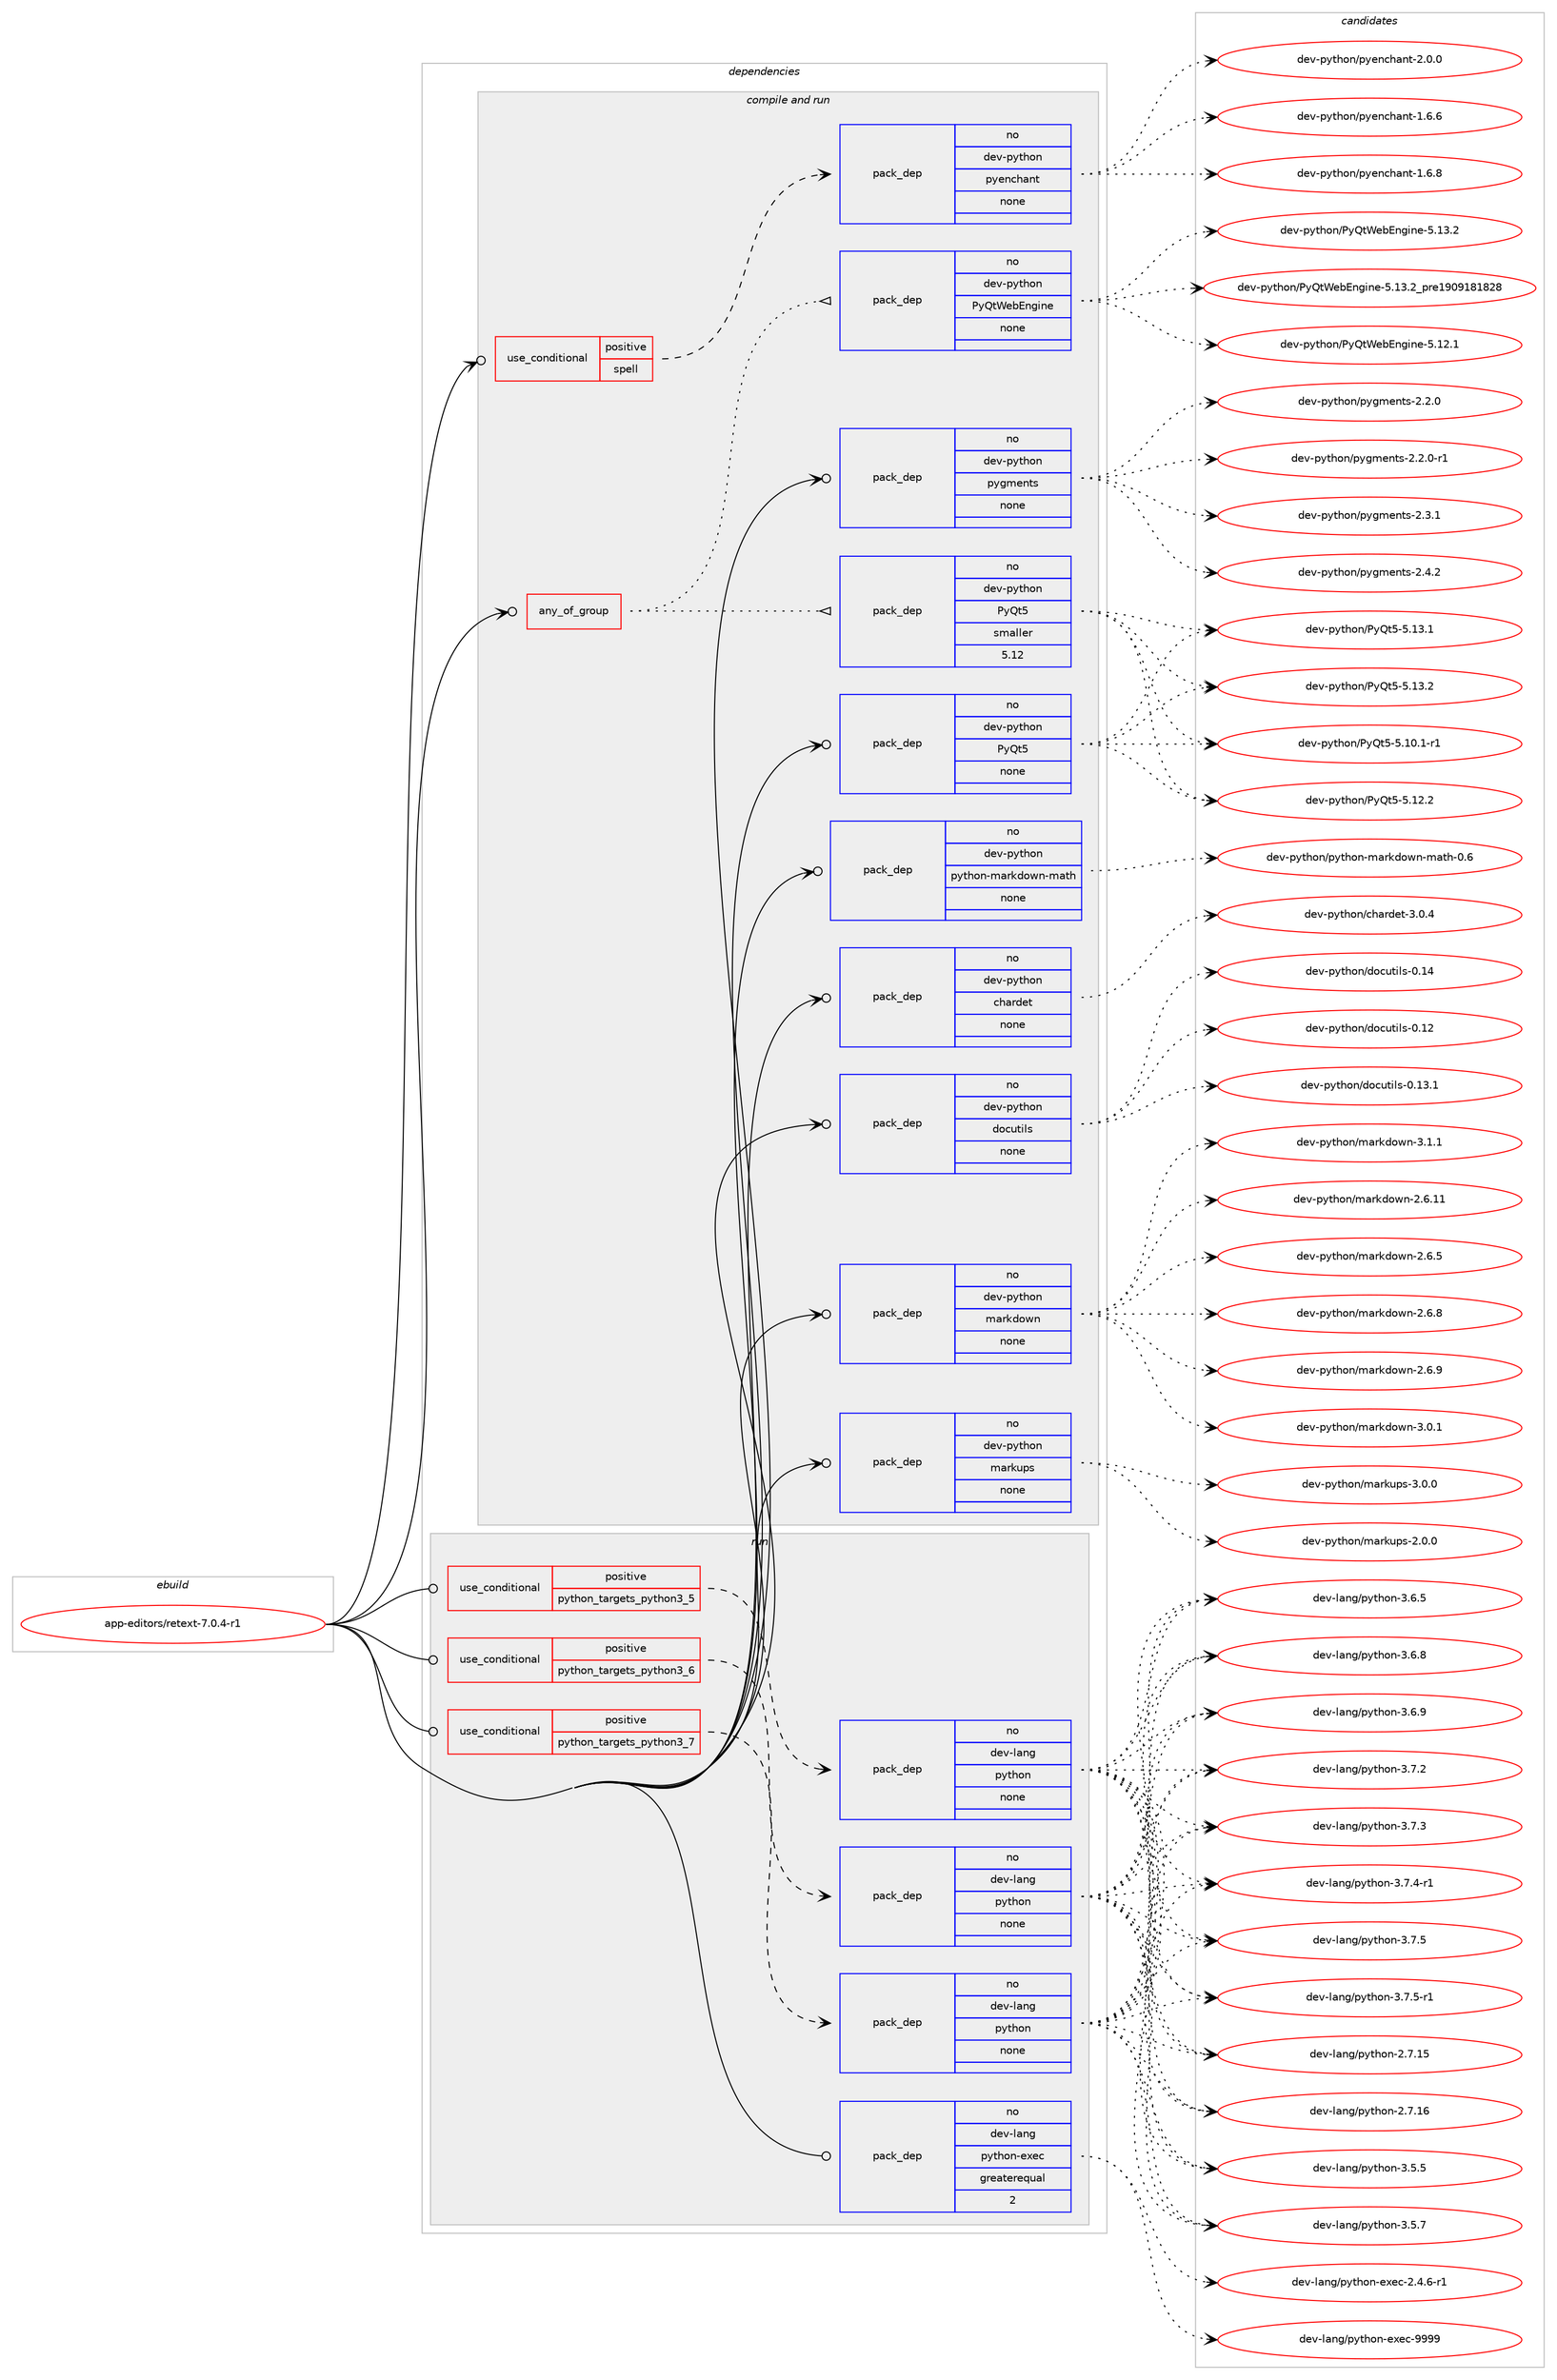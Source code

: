 digraph prolog {

# *************
# Graph options
# *************

newrank=true;
concentrate=true;
compound=true;
graph [rankdir=LR,fontname=Helvetica,fontsize=10,ranksep=1.5];#, ranksep=2.5, nodesep=0.2];
edge  [arrowhead=vee];
node  [fontname=Helvetica,fontsize=10];

# **********
# The ebuild
# **********

subgraph cluster_leftcol {
color=gray;
rank=same;
label=<<i>ebuild</i>>;
id [label="app-editors/retext-7.0.4-r1", color=red, width=4, href="../app-editors/retext-7.0.4-r1.svg"];
}

# ****************
# The dependencies
# ****************

subgraph cluster_midcol {
color=gray;
label=<<i>dependencies</i>>;
subgraph cluster_compile {
fillcolor="#eeeeee";
style=filled;
label=<<i>compile</i>>;
}
subgraph cluster_compileandrun {
fillcolor="#eeeeee";
style=filled;
label=<<i>compile and run</i>>;
subgraph any8471 {
dependency481975 [label=<<TABLE BORDER="0" CELLBORDER="1" CELLSPACING="0" CELLPADDING="4"><TR><TD CELLPADDING="10">any_of_group</TD></TR></TABLE>>, shape=none, color=red];subgraph pack358373 {
dependency481976 [label=<<TABLE BORDER="0" CELLBORDER="1" CELLSPACING="0" CELLPADDING="4" WIDTH="220"><TR><TD ROWSPAN="6" CELLPADDING="30">pack_dep</TD></TR><TR><TD WIDTH="110">no</TD></TR><TR><TD>dev-python</TD></TR><TR><TD>PyQtWebEngine</TD></TR><TR><TD>none</TD></TR><TR><TD></TD></TR></TABLE>>, shape=none, color=blue];
}
dependency481975:e -> dependency481976:w [weight=20,style="dotted",arrowhead="oinv"];
subgraph pack358374 {
dependency481977 [label=<<TABLE BORDER="0" CELLBORDER="1" CELLSPACING="0" CELLPADDING="4" WIDTH="220"><TR><TD ROWSPAN="6" CELLPADDING="30">pack_dep</TD></TR><TR><TD WIDTH="110">no</TD></TR><TR><TD>dev-python</TD></TR><TR><TD>PyQt5</TD></TR><TR><TD>smaller</TD></TR><TR><TD>5.12</TD></TR></TABLE>>, shape=none, color=blue];
}
dependency481975:e -> dependency481977:w [weight=20,style="dotted",arrowhead="oinv"];
}
id:e -> dependency481975:w [weight=20,style="solid",arrowhead="odotvee"];
subgraph cond114825 {
dependency481978 [label=<<TABLE BORDER="0" CELLBORDER="1" CELLSPACING="0" CELLPADDING="4"><TR><TD ROWSPAN="3" CELLPADDING="10">use_conditional</TD></TR><TR><TD>positive</TD></TR><TR><TD>spell</TD></TR></TABLE>>, shape=none, color=red];
subgraph pack358375 {
dependency481979 [label=<<TABLE BORDER="0" CELLBORDER="1" CELLSPACING="0" CELLPADDING="4" WIDTH="220"><TR><TD ROWSPAN="6" CELLPADDING="30">pack_dep</TD></TR><TR><TD WIDTH="110">no</TD></TR><TR><TD>dev-python</TD></TR><TR><TD>pyenchant</TD></TR><TR><TD>none</TD></TR><TR><TD></TD></TR></TABLE>>, shape=none, color=blue];
}
dependency481978:e -> dependency481979:w [weight=20,style="dashed",arrowhead="vee"];
}
id:e -> dependency481978:w [weight=20,style="solid",arrowhead="odotvee"];
subgraph pack358376 {
dependency481980 [label=<<TABLE BORDER="0" CELLBORDER="1" CELLSPACING="0" CELLPADDING="4" WIDTH="220"><TR><TD ROWSPAN="6" CELLPADDING="30">pack_dep</TD></TR><TR><TD WIDTH="110">no</TD></TR><TR><TD>dev-python</TD></TR><TR><TD>PyQt5</TD></TR><TR><TD>none</TD></TR><TR><TD></TD></TR></TABLE>>, shape=none, color=blue];
}
id:e -> dependency481980:w [weight=20,style="solid",arrowhead="odotvee"];
subgraph pack358377 {
dependency481981 [label=<<TABLE BORDER="0" CELLBORDER="1" CELLSPACING="0" CELLPADDING="4" WIDTH="220"><TR><TD ROWSPAN="6" CELLPADDING="30">pack_dep</TD></TR><TR><TD WIDTH="110">no</TD></TR><TR><TD>dev-python</TD></TR><TR><TD>chardet</TD></TR><TR><TD>none</TD></TR><TR><TD></TD></TR></TABLE>>, shape=none, color=blue];
}
id:e -> dependency481981:w [weight=20,style="solid",arrowhead="odotvee"];
subgraph pack358378 {
dependency481982 [label=<<TABLE BORDER="0" CELLBORDER="1" CELLSPACING="0" CELLPADDING="4" WIDTH="220"><TR><TD ROWSPAN="6" CELLPADDING="30">pack_dep</TD></TR><TR><TD WIDTH="110">no</TD></TR><TR><TD>dev-python</TD></TR><TR><TD>docutils</TD></TR><TR><TD>none</TD></TR><TR><TD></TD></TR></TABLE>>, shape=none, color=blue];
}
id:e -> dependency481982:w [weight=20,style="solid",arrowhead="odotvee"];
subgraph pack358379 {
dependency481983 [label=<<TABLE BORDER="0" CELLBORDER="1" CELLSPACING="0" CELLPADDING="4" WIDTH="220"><TR><TD ROWSPAN="6" CELLPADDING="30">pack_dep</TD></TR><TR><TD WIDTH="110">no</TD></TR><TR><TD>dev-python</TD></TR><TR><TD>markdown</TD></TR><TR><TD>none</TD></TR><TR><TD></TD></TR></TABLE>>, shape=none, color=blue];
}
id:e -> dependency481983:w [weight=20,style="solid",arrowhead="odotvee"];
subgraph pack358380 {
dependency481984 [label=<<TABLE BORDER="0" CELLBORDER="1" CELLSPACING="0" CELLPADDING="4" WIDTH="220"><TR><TD ROWSPAN="6" CELLPADDING="30">pack_dep</TD></TR><TR><TD WIDTH="110">no</TD></TR><TR><TD>dev-python</TD></TR><TR><TD>markups</TD></TR><TR><TD>none</TD></TR><TR><TD></TD></TR></TABLE>>, shape=none, color=blue];
}
id:e -> dependency481984:w [weight=20,style="solid",arrowhead="odotvee"];
subgraph pack358381 {
dependency481985 [label=<<TABLE BORDER="0" CELLBORDER="1" CELLSPACING="0" CELLPADDING="4" WIDTH="220"><TR><TD ROWSPAN="6" CELLPADDING="30">pack_dep</TD></TR><TR><TD WIDTH="110">no</TD></TR><TR><TD>dev-python</TD></TR><TR><TD>pygments</TD></TR><TR><TD>none</TD></TR><TR><TD></TD></TR></TABLE>>, shape=none, color=blue];
}
id:e -> dependency481985:w [weight=20,style="solid",arrowhead="odotvee"];
subgraph pack358382 {
dependency481986 [label=<<TABLE BORDER="0" CELLBORDER="1" CELLSPACING="0" CELLPADDING="4" WIDTH="220"><TR><TD ROWSPAN="6" CELLPADDING="30">pack_dep</TD></TR><TR><TD WIDTH="110">no</TD></TR><TR><TD>dev-python</TD></TR><TR><TD>python-markdown-math</TD></TR><TR><TD>none</TD></TR><TR><TD></TD></TR></TABLE>>, shape=none, color=blue];
}
id:e -> dependency481986:w [weight=20,style="solid",arrowhead="odotvee"];
}
subgraph cluster_run {
fillcolor="#eeeeee";
style=filled;
label=<<i>run</i>>;
subgraph cond114826 {
dependency481987 [label=<<TABLE BORDER="0" CELLBORDER="1" CELLSPACING="0" CELLPADDING="4"><TR><TD ROWSPAN="3" CELLPADDING="10">use_conditional</TD></TR><TR><TD>positive</TD></TR><TR><TD>python_targets_python3_5</TD></TR></TABLE>>, shape=none, color=red];
subgraph pack358383 {
dependency481988 [label=<<TABLE BORDER="0" CELLBORDER="1" CELLSPACING="0" CELLPADDING="4" WIDTH="220"><TR><TD ROWSPAN="6" CELLPADDING="30">pack_dep</TD></TR><TR><TD WIDTH="110">no</TD></TR><TR><TD>dev-lang</TD></TR><TR><TD>python</TD></TR><TR><TD>none</TD></TR><TR><TD></TD></TR></TABLE>>, shape=none, color=blue];
}
dependency481987:e -> dependency481988:w [weight=20,style="dashed",arrowhead="vee"];
}
id:e -> dependency481987:w [weight=20,style="solid",arrowhead="odot"];
subgraph cond114827 {
dependency481989 [label=<<TABLE BORDER="0" CELLBORDER="1" CELLSPACING="0" CELLPADDING="4"><TR><TD ROWSPAN="3" CELLPADDING="10">use_conditional</TD></TR><TR><TD>positive</TD></TR><TR><TD>python_targets_python3_6</TD></TR></TABLE>>, shape=none, color=red];
subgraph pack358384 {
dependency481990 [label=<<TABLE BORDER="0" CELLBORDER="1" CELLSPACING="0" CELLPADDING="4" WIDTH="220"><TR><TD ROWSPAN="6" CELLPADDING="30">pack_dep</TD></TR><TR><TD WIDTH="110">no</TD></TR><TR><TD>dev-lang</TD></TR><TR><TD>python</TD></TR><TR><TD>none</TD></TR><TR><TD></TD></TR></TABLE>>, shape=none, color=blue];
}
dependency481989:e -> dependency481990:w [weight=20,style="dashed",arrowhead="vee"];
}
id:e -> dependency481989:w [weight=20,style="solid",arrowhead="odot"];
subgraph cond114828 {
dependency481991 [label=<<TABLE BORDER="0" CELLBORDER="1" CELLSPACING="0" CELLPADDING="4"><TR><TD ROWSPAN="3" CELLPADDING="10">use_conditional</TD></TR><TR><TD>positive</TD></TR><TR><TD>python_targets_python3_7</TD></TR></TABLE>>, shape=none, color=red];
subgraph pack358385 {
dependency481992 [label=<<TABLE BORDER="0" CELLBORDER="1" CELLSPACING="0" CELLPADDING="4" WIDTH="220"><TR><TD ROWSPAN="6" CELLPADDING="30">pack_dep</TD></TR><TR><TD WIDTH="110">no</TD></TR><TR><TD>dev-lang</TD></TR><TR><TD>python</TD></TR><TR><TD>none</TD></TR><TR><TD></TD></TR></TABLE>>, shape=none, color=blue];
}
dependency481991:e -> dependency481992:w [weight=20,style="dashed",arrowhead="vee"];
}
id:e -> dependency481991:w [weight=20,style="solid",arrowhead="odot"];
subgraph pack358386 {
dependency481993 [label=<<TABLE BORDER="0" CELLBORDER="1" CELLSPACING="0" CELLPADDING="4" WIDTH="220"><TR><TD ROWSPAN="6" CELLPADDING="30">pack_dep</TD></TR><TR><TD WIDTH="110">no</TD></TR><TR><TD>dev-lang</TD></TR><TR><TD>python-exec</TD></TR><TR><TD>greaterequal</TD></TR><TR><TD>2</TD></TR></TABLE>>, shape=none, color=blue];
}
id:e -> dependency481993:w [weight=20,style="solid",arrowhead="odot"];
}
}

# **************
# The candidates
# **************

subgraph cluster_choices {
rank=same;
color=gray;
label=<<i>candidates</i>>;

subgraph choice358373 {
color=black;
nodesep=1;
choice1001011184511212111610411111047801218111687101986911010310511010145534649504649 [label="dev-python/PyQtWebEngine-5.12.1", color=red, width=4,href="../dev-python/PyQtWebEngine-5.12.1.svg"];
choice1001011184511212111610411111047801218111687101986911010310511010145534649514650 [label="dev-python/PyQtWebEngine-5.13.2", color=red, width=4,href="../dev-python/PyQtWebEngine-5.13.2.svg"];
choice10010111845112121116104111110478012181116871019869110103105110101455346495146509511211410149574857495649565056 [label="dev-python/PyQtWebEngine-5.13.2_pre1909181828", color=red, width=4,href="../dev-python/PyQtWebEngine-5.13.2_pre1909181828.svg"];
dependency481976:e -> choice1001011184511212111610411111047801218111687101986911010310511010145534649504649:w [style=dotted,weight="100"];
dependency481976:e -> choice1001011184511212111610411111047801218111687101986911010310511010145534649514650:w [style=dotted,weight="100"];
dependency481976:e -> choice10010111845112121116104111110478012181116871019869110103105110101455346495146509511211410149574857495649565056:w [style=dotted,weight="100"];
}
subgraph choice358374 {
color=black;
nodesep=1;
choice1001011184511212111610411111047801218111653455346494846494511449 [label="dev-python/PyQt5-5.10.1-r1", color=red, width=4,href="../dev-python/PyQt5-5.10.1-r1.svg"];
choice100101118451121211161041111104780121811165345534649504650 [label="dev-python/PyQt5-5.12.2", color=red, width=4,href="../dev-python/PyQt5-5.12.2.svg"];
choice100101118451121211161041111104780121811165345534649514649 [label="dev-python/PyQt5-5.13.1", color=red, width=4,href="../dev-python/PyQt5-5.13.1.svg"];
choice100101118451121211161041111104780121811165345534649514650 [label="dev-python/PyQt5-5.13.2", color=red, width=4,href="../dev-python/PyQt5-5.13.2.svg"];
dependency481977:e -> choice1001011184511212111610411111047801218111653455346494846494511449:w [style=dotted,weight="100"];
dependency481977:e -> choice100101118451121211161041111104780121811165345534649504650:w [style=dotted,weight="100"];
dependency481977:e -> choice100101118451121211161041111104780121811165345534649514649:w [style=dotted,weight="100"];
dependency481977:e -> choice100101118451121211161041111104780121811165345534649514650:w [style=dotted,weight="100"];
}
subgraph choice358375 {
color=black;
nodesep=1;
choice10010111845112121116104111110471121211011109910497110116454946544654 [label="dev-python/pyenchant-1.6.6", color=red, width=4,href="../dev-python/pyenchant-1.6.6.svg"];
choice10010111845112121116104111110471121211011109910497110116454946544656 [label="dev-python/pyenchant-1.6.8", color=red, width=4,href="../dev-python/pyenchant-1.6.8.svg"];
choice10010111845112121116104111110471121211011109910497110116455046484648 [label="dev-python/pyenchant-2.0.0", color=red, width=4,href="../dev-python/pyenchant-2.0.0.svg"];
dependency481979:e -> choice10010111845112121116104111110471121211011109910497110116454946544654:w [style=dotted,weight="100"];
dependency481979:e -> choice10010111845112121116104111110471121211011109910497110116454946544656:w [style=dotted,weight="100"];
dependency481979:e -> choice10010111845112121116104111110471121211011109910497110116455046484648:w [style=dotted,weight="100"];
}
subgraph choice358376 {
color=black;
nodesep=1;
choice1001011184511212111610411111047801218111653455346494846494511449 [label="dev-python/PyQt5-5.10.1-r1", color=red, width=4,href="../dev-python/PyQt5-5.10.1-r1.svg"];
choice100101118451121211161041111104780121811165345534649504650 [label="dev-python/PyQt5-5.12.2", color=red, width=4,href="../dev-python/PyQt5-5.12.2.svg"];
choice100101118451121211161041111104780121811165345534649514649 [label="dev-python/PyQt5-5.13.1", color=red, width=4,href="../dev-python/PyQt5-5.13.1.svg"];
choice100101118451121211161041111104780121811165345534649514650 [label="dev-python/PyQt5-5.13.2", color=red, width=4,href="../dev-python/PyQt5-5.13.2.svg"];
dependency481980:e -> choice1001011184511212111610411111047801218111653455346494846494511449:w [style=dotted,weight="100"];
dependency481980:e -> choice100101118451121211161041111104780121811165345534649504650:w [style=dotted,weight="100"];
dependency481980:e -> choice100101118451121211161041111104780121811165345534649514649:w [style=dotted,weight="100"];
dependency481980:e -> choice100101118451121211161041111104780121811165345534649514650:w [style=dotted,weight="100"];
}
subgraph choice358377 {
color=black;
nodesep=1;
choice10010111845112121116104111110479910497114100101116455146484652 [label="dev-python/chardet-3.0.4", color=red, width=4,href="../dev-python/chardet-3.0.4.svg"];
dependency481981:e -> choice10010111845112121116104111110479910497114100101116455146484652:w [style=dotted,weight="100"];
}
subgraph choice358378 {
color=black;
nodesep=1;
choice1001011184511212111610411111047100111991171161051081154548464950 [label="dev-python/docutils-0.12", color=red, width=4,href="../dev-python/docutils-0.12.svg"];
choice10010111845112121116104111110471001119911711610510811545484649514649 [label="dev-python/docutils-0.13.1", color=red, width=4,href="../dev-python/docutils-0.13.1.svg"];
choice1001011184511212111610411111047100111991171161051081154548464952 [label="dev-python/docutils-0.14", color=red, width=4,href="../dev-python/docutils-0.14.svg"];
dependency481982:e -> choice1001011184511212111610411111047100111991171161051081154548464950:w [style=dotted,weight="100"];
dependency481982:e -> choice10010111845112121116104111110471001119911711610510811545484649514649:w [style=dotted,weight="100"];
dependency481982:e -> choice1001011184511212111610411111047100111991171161051081154548464952:w [style=dotted,weight="100"];
}
subgraph choice358379 {
color=black;
nodesep=1;
choice10010111845112121116104111110471099711410710011111911045504654464949 [label="dev-python/markdown-2.6.11", color=red, width=4,href="../dev-python/markdown-2.6.11.svg"];
choice100101118451121211161041111104710997114107100111119110455046544653 [label="dev-python/markdown-2.6.5", color=red, width=4,href="../dev-python/markdown-2.6.5.svg"];
choice100101118451121211161041111104710997114107100111119110455046544656 [label="dev-python/markdown-2.6.8", color=red, width=4,href="../dev-python/markdown-2.6.8.svg"];
choice100101118451121211161041111104710997114107100111119110455046544657 [label="dev-python/markdown-2.6.9", color=red, width=4,href="../dev-python/markdown-2.6.9.svg"];
choice100101118451121211161041111104710997114107100111119110455146484649 [label="dev-python/markdown-3.0.1", color=red, width=4,href="../dev-python/markdown-3.0.1.svg"];
choice100101118451121211161041111104710997114107100111119110455146494649 [label="dev-python/markdown-3.1.1", color=red, width=4,href="../dev-python/markdown-3.1.1.svg"];
dependency481983:e -> choice10010111845112121116104111110471099711410710011111911045504654464949:w [style=dotted,weight="100"];
dependency481983:e -> choice100101118451121211161041111104710997114107100111119110455046544653:w [style=dotted,weight="100"];
dependency481983:e -> choice100101118451121211161041111104710997114107100111119110455046544656:w [style=dotted,weight="100"];
dependency481983:e -> choice100101118451121211161041111104710997114107100111119110455046544657:w [style=dotted,weight="100"];
dependency481983:e -> choice100101118451121211161041111104710997114107100111119110455146484649:w [style=dotted,weight="100"];
dependency481983:e -> choice100101118451121211161041111104710997114107100111119110455146494649:w [style=dotted,weight="100"];
}
subgraph choice358380 {
color=black;
nodesep=1;
choice100101118451121211161041111104710997114107117112115455046484648 [label="dev-python/markups-2.0.0", color=red, width=4,href="../dev-python/markups-2.0.0.svg"];
choice100101118451121211161041111104710997114107117112115455146484648 [label="dev-python/markups-3.0.0", color=red, width=4,href="../dev-python/markups-3.0.0.svg"];
dependency481984:e -> choice100101118451121211161041111104710997114107117112115455046484648:w [style=dotted,weight="100"];
dependency481984:e -> choice100101118451121211161041111104710997114107117112115455146484648:w [style=dotted,weight="100"];
}
subgraph choice358381 {
color=black;
nodesep=1;
choice1001011184511212111610411111047112121103109101110116115455046504648 [label="dev-python/pygments-2.2.0", color=red, width=4,href="../dev-python/pygments-2.2.0.svg"];
choice10010111845112121116104111110471121211031091011101161154550465046484511449 [label="dev-python/pygments-2.2.0-r1", color=red, width=4,href="../dev-python/pygments-2.2.0-r1.svg"];
choice1001011184511212111610411111047112121103109101110116115455046514649 [label="dev-python/pygments-2.3.1", color=red, width=4,href="../dev-python/pygments-2.3.1.svg"];
choice1001011184511212111610411111047112121103109101110116115455046524650 [label="dev-python/pygments-2.4.2", color=red, width=4,href="../dev-python/pygments-2.4.2.svg"];
dependency481985:e -> choice1001011184511212111610411111047112121103109101110116115455046504648:w [style=dotted,weight="100"];
dependency481985:e -> choice10010111845112121116104111110471121211031091011101161154550465046484511449:w [style=dotted,weight="100"];
dependency481985:e -> choice1001011184511212111610411111047112121103109101110116115455046514649:w [style=dotted,weight="100"];
dependency481985:e -> choice1001011184511212111610411111047112121103109101110116115455046524650:w [style=dotted,weight="100"];
}
subgraph choice358382 {
color=black;
nodesep=1;
choice10010111845112121116104111110471121211161041111104510997114107100111119110451099711610445484654 [label="dev-python/python-markdown-math-0.6", color=red, width=4,href="../dev-python/python-markdown-math-0.6.svg"];
dependency481986:e -> choice10010111845112121116104111110471121211161041111104510997114107100111119110451099711610445484654:w [style=dotted,weight="100"];
}
subgraph choice358383 {
color=black;
nodesep=1;
choice10010111845108971101034711212111610411111045504655464953 [label="dev-lang/python-2.7.15", color=red, width=4,href="../dev-lang/python-2.7.15.svg"];
choice10010111845108971101034711212111610411111045504655464954 [label="dev-lang/python-2.7.16", color=red, width=4,href="../dev-lang/python-2.7.16.svg"];
choice100101118451089711010347112121116104111110455146534653 [label="dev-lang/python-3.5.5", color=red, width=4,href="../dev-lang/python-3.5.5.svg"];
choice100101118451089711010347112121116104111110455146534655 [label="dev-lang/python-3.5.7", color=red, width=4,href="../dev-lang/python-3.5.7.svg"];
choice100101118451089711010347112121116104111110455146544653 [label="dev-lang/python-3.6.5", color=red, width=4,href="../dev-lang/python-3.6.5.svg"];
choice100101118451089711010347112121116104111110455146544656 [label="dev-lang/python-3.6.8", color=red, width=4,href="../dev-lang/python-3.6.8.svg"];
choice100101118451089711010347112121116104111110455146544657 [label="dev-lang/python-3.6.9", color=red, width=4,href="../dev-lang/python-3.6.9.svg"];
choice100101118451089711010347112121116104111110455146554650 [label="dev-lang/python-3.7.2", color=red, width=4,href="../dev-lang/python-3.7.2.svg"];
choice100101118451089711010347112121116104111110455146554651 [label="dev-lang/python-3.7.3", color=red, width=4,href="../dev-lang/python-3.7.3.svg"];
choice1001011184510897110103471121211161041111104551465546524511449 [label="dev-lang/python-3.7.4-r1", color=red, width=4,href="../dev-lang/python-3.7.4-r1.svg"];
choice100101118451089711010347112121116104111110455146554653 [label="dev-lang/python-3.7.5", color=red, width=4,href="../dev-lang/python-3.7.5.svg"];
choice1001011184510897110103471121211161041111104551465546534511449 [label="dev-lang/python-3.7.5-r1", color=red, width=4,href="../dev-lang/python-3.7.5-r1.svg"];
dependency481988:e -> choice10010111845108971101034711212111610411111045504655464953:w [style=dotted,weight="100"];
dependency481988:e -> choice10010111845108971101034711212111610411111045504655464954:w [style=dotted,weight="100"];
dependency481988:e -> choice100101118451089711010347112121116104111110455146534653:w [style=dotted,weight="100"];
dependency481988:e -> choice100101118451089711010347112121116104111110455146534655:w [style=dotted,weight="100"];
dependency481988:e -> choice100101118451089711010347112121116104111110455146544653:w [style=dotted,weight="100"];
dependency481988:e -> choice100101118451089711010347112121116104111110455146544656:w [style=dotted,weight="100"];
dependency481988:e -> choice100101118451089711010347112121116104111110455146544657:w [style=dotted,weight="100"];
dependency481988:e -> choice100101118451089711010347112121116104111110455146554650:w [style=dotted,weight="100"];
dependency481988:e -> choice100101118451089711010347112121116104111110455146554651:w [style=dotted,weight="100"];
dependency481988:e -> choice1001011184510897110103471121211161041111104551465546524511449:w [style=dotted,weight="100"];
dependency481988:e -> choice100101118451089711010347112121116104111110455146554653:w [style=dotted,weight="100"];
dependency481988:e -> choice1001011184510897110103471121211161041111104551465546534511449:w [style=dotted,weight="100"];
}
subgraph choice358384 {
color=black;
nodesep=1;
choice10010111845108971101034711212111610411111045504655464953 [label="dev-lang/python-2.7.15", color=red, width=4,href="../dev-lang/python-2.7.15.svg"];
choice10010111845108971101034711212111610411111045504655464954 [label="dev-lang/python-2.7.16", color=red, width=4,href="../dev-lang/python-2.7.16.svg"];
choice100101118451089711010347112121116104111110455146534653 [label="dev-lang/python-3.5.5", color=red, width=4,href="../dev-lang/python-3.5.5.svg"];
choice100101118451089711010347112121116104111110455146534655 [label="dev-lang/python-3.5.7", color=red, width=4,href="../dev-lang/python-3.5.7.svg"];
choice100101118451089711010347112121116104111110455146544653 [label="dev-lang/python-3.6.5", color=red, width=4,href="../dev-lang/python-3.6.5.svg"];
choice100101118451089711010347112121116104111110455146544656 [label="dev-lang/python-3.6.8", color=red, width=4,href="../dev-lang/python-3.6.8.svg"];
choice100101118451089711010347112121116104111110455146544657 [label="dev-lang/python-3.6.9", color=red, width=4,href="../dev-lang/python-3.6.9.svg"];
choice100101118451089711010347112121116104111110455146554650 [label="dev-lang/python-3.7.2", color=red, width=4,href="../dev-lang/python-3.7.2.svg"];
choice100101118451089711010347112121116104111110455146554651 [label="dev-lang/python-3.7.3", color=red, width=4,href="../dev-lang/python-3.7.3.svg"];
choice1001011184510897110103471121211161041111104551465546524511449 [label="dev-lang/python-3.7.4-r1", color=red, width=4,href="../dev-lang/python-3.7.4-r1.svg"];
choice100101118451089711010347112121116104111110455146554653 [label="dev-lang/python-3.7.5", color=red, width=4,href="../dev-lang/python-3.7.5.svg"];
choice1001011184510897110103471121211161041111104551465546534511449 [label="dev-lang/python-3.7.5-r1", color=red, width=4,href="../dev-lang/python-3.7.5-r1.svg"];
dependency481990:e -> choice10010111845108971101034711212111610411111045504655464953:w [style=dotted,weight="100"];
dependency481990:e -> choice10010111845108971101034711212111610411111045504655464954:w [style=dotted,weight="100"];
dependency481990:e -> choice100101118451089711010347112121116104111110455146534653:w [style=dotted,weight="100"];
dependency481990:e -> choice100101118451089711010347112121116104111110455146534655:w [style=dotted,weight="100"];
dependency481990:e -> choice100101118451089711010347112121116104111110455146544653:w [style=dotted,weight="100"];
dependency481990:e -> choice100101118451089711010347112121116104111110455146544656:w [style=dotted,weight="100"];
dependency481990:e -> choice100101118451089711010347112121116104111110455146544657:w [style=dotted,weight="100"];
dependency481990:e -> choice100101118451089711010347112121116104111110455146554650:w [style=dotted,weight="100"];
dependency481990:e -> choice100101118451089711010347112121116104111110455146554651:w [style=dotted,weight="100"];
dependency481990:e -> choice1001011184510897110103471121211161041111104551465546524511449:w [style=dotted,weight="100"];
dependency481990:e -> choice100101118451089711010347112121116104111110455146554653:w [style=dotted,weight="100"];
dependency481990:e -> choice1001011184510897110103471121211161041111104551465546534511449:w [style=dotted,weight="100"];
}
subgraph choice358385 {
color=black;
nodesep=1;
choice10010111845108971101034711212111610411111045504655464953 [label="dev-lang/python-2.7.15", color=red, width=4,href="../dev-lang/python-2.7.15.svg"];
choice10010111845108971101034711212111610411111045504655464954 [label="dev-lang/python-2.7.16", color=red, width=4,href="../dev-lang/python-2.7.16.svg"];
choice100101118451089711010347112121116104111110455146534653 [label="dev-lang/python-3.5.5", color=red, width=4,href="../dev-lang/python-3.5.5.svg"];
choice100101118451089711010347112121116104111110455146534655 [label="dev-lang/python-3.5.7", color=red, width=4,href="../dev-lang/python-3.5.7.svg"];
choice100101118451089711010347112121116104111110455146544653 [label="dev-lang/python-3.6.5", color=red, width=4,href="../dev-lang/python-3.6.5.svg"];
choice100101118451089711010347112121116104111110455146544656 [label="dev-lang/python-3.6.8", color=red, width=4,href="../dev-lang/python-3.6.8.svg"];
choice100101118451089711010347112121116104111110455146544657 [label="dev-lang/python-3.6.9", color=red, width=4,href="../dev-lang/python-3.6.9.svg"];
choice100101118451089711010347112121116104111110455146554650 [label="dev-lang/python-3.7.2", color=red, width=4,href="../dev-lang/python-3.7.2.svg"];
choice100101118451089711010347112121116104111110455146554651 [label="dev-lang/python-3.7.3", color=red, width=4,href="../dev-lang/python-3.7.3.svg"];
choice1001011184510897110103471121211161041111104551465546524511449 [label="dev-lang/python-3.7.4-r1", color=red, width=4,href="../dev-lang/python-3.7.4-r1.svg"];
choice100101118451089711010347112121116104111110455146554653 [label="dev-lang/python-3.7.5", color=red, width=4,href="../dev-lang/python-3.7.5.svg"];
choice1001011184510897110103471121211161041111104551465546534511449 [label="dev-lang/python-3.7.5-r1", color=red, width=4,href="../dev-lang/python-3.7.5-r1.svg"];
dependency481992:e -> choice10010111845108971101034711212111610411111045504655464953:w [style=dotted,weight="100"];
dependency481992:e -> choice10010111845108971101034711212111610411111045504655464954:w [style=dotted,weight="100"];
dependency481992:e -> choice100101118451089711010347112121116104111110455146534653:w [style=dotted,weight="100"];
dependency481992:e -> choice100101118451089711010347112121116104111110455146534655:w [style=dotted,weight="100"];
dependency481992:e -> choice100101118451089711010347112121116104111110455146544653:w [style=dotted,weight="100"];
dependency481992:e -> choice100101118451089711010347112121116104111110455146544656:w [style=dotted,weight="100"];
dependency481992:e -> choice100101118451089711010347112121116104111110455146544657:w [style=dotted,weight="100"];
dependency481992:e -> choice100101118451089711010347112121116104111110455146554650:w [style=dotted,weight="100"];
dependency481992:e -> choice100101118451089711010347112121116104111110455146554651:w [style=dotted,weight="100"];
dependency481992:e -> choice1001011184510897110103471121211161041111104551465546524511449:w [style=dotted,weight="100"];
dependency481992:e -> choice100101118451089711010347112121116104111110455146554653:w [style=dotted,weight="100"];
dependency481992:e -> choice1001011184510897110103471121211161041111104551465546534511449:w [style=dotted,weight="100"];
}
subgraph choice358386 {
color=black;
nodesep=1;
choice10010111845108971101034711212111610411111045101120101994550465246544511449 [label="dev-lang/python-exec-2.4.6-r1", color=red, width=4,href="../dev-lang/python-exec-2.4.6-r1.svg"];
choice10010111845108971101034711212111610411111045101120101994557575757 [label="dev-lang/python-exec-9999", color=red, width=4,href="../dev-lang/python-exec-9999.svg"];
dependency481993:e -> choice10010111845108971101034711212111610411111045101120101994550465246544511449:w [style=dotted,weight="100"];
dependency481993:e -> choice10010111845108971101034711212111610411111045101120101994557575757:w [style=dotted,weight="100"];
}
}

}
